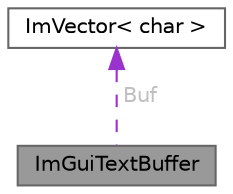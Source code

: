 digraph "ImGuiTextBuffer"
{
 // LATEX_PDF_SIZE
  bgcolor="transparent";
  edge [fontname=Helvetica,fontsize=10,labelfontname=Helvetica,labelfontsize=10];
  node [fontname=Helvetica,fontsize=10,shape=box,height=0.2,width=0.4];
  Node1 [id="Node000001",label="ImGuiTextBuffer",height=0.2,width=0.4,color="gray40", fillcolor="grey60", style="filled", fontcolor="black",tooltip=" "];
  Node2 -> Node1 [id="edge1_Node000001_Node000002",dir="back",color="darkorchid3",style="dashed",tooltip=" ",label=" Buf",fontcolor="grey" ];
  Node2 [id="Node000002",label="ImVector\< char \>",height=0.2,width=0.4,color="gray40", fillcolor="white", style="filled",URL="$structImVector.html",tooltip=" "];
}
